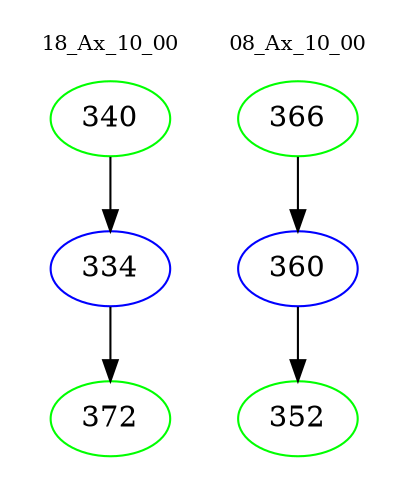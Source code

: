 digraph{
subgraph cluster_0 {
color = white
label = "18_Ax_10_00";
fontsize=10;
T0_340 [label="340", color="green"]
T0_340 -> T0_334 [color="black"]
T0_334 [label="334", color="blue"]
T0_334 -> T0_372 [color="black"]
T0_372 [label="372", color="green"]
}
subgraph cluster_1 {
color = white
label = "08_Ax_10_00";
fontsize=10;
T1_366 [label="366", color="green"]
T1_366 -> T1_360 [color="black"]
T1_360 [label="360", color="blue"]
T1_360 -> T1_352 [color="black"]
T1_352 [label="352", color="green"]
}
}
